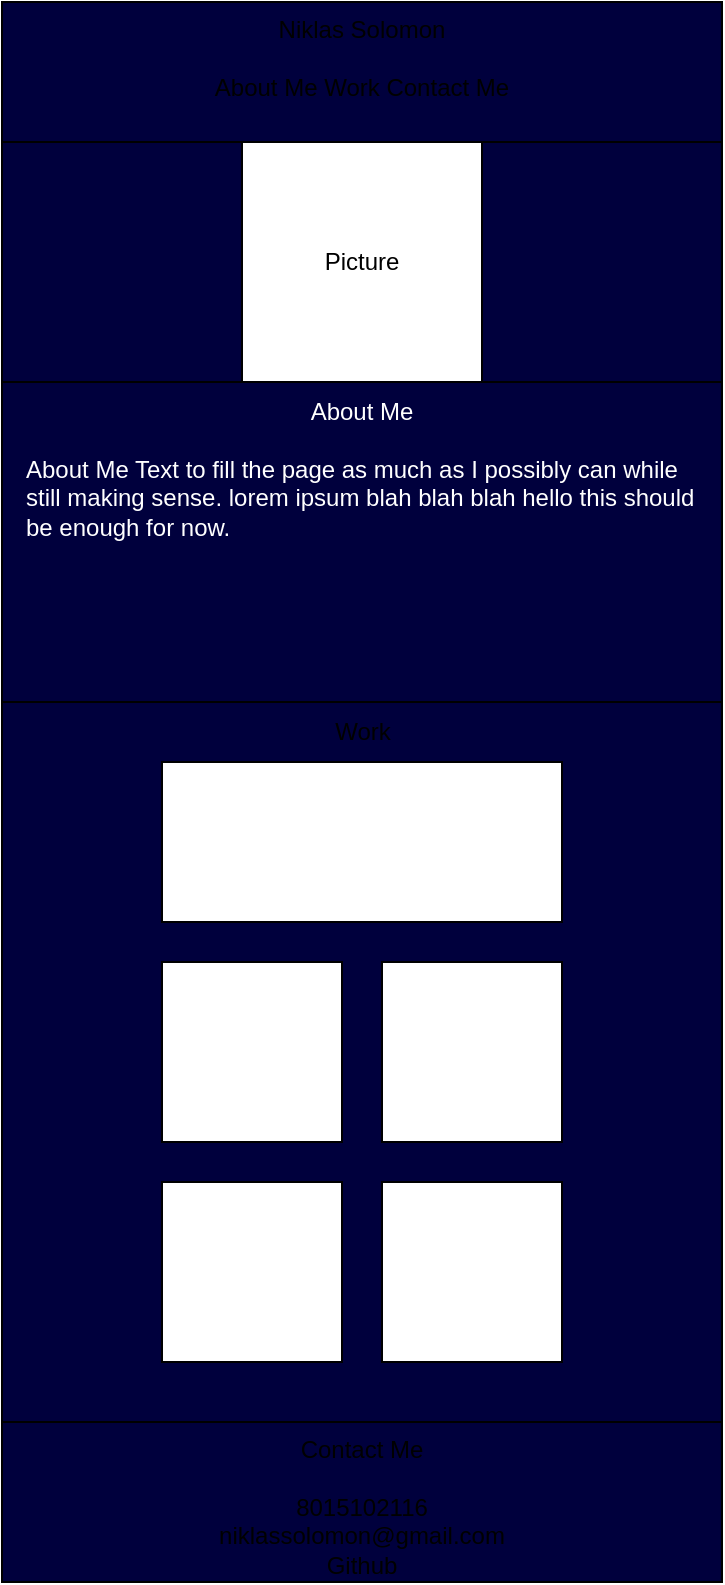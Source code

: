 <mxfile>
    <diagram id="k8RUF9QvY4_e5SgsS54f" name="Page-1">
        <mxGraphModel dx="664" dy="539" grid="1" gridSize="10" guides="1" tooltips="1" connect="1" arrows="1" fold="1" page="1" pageScale="1" pageWidth="850" pageHeight="1100" background="none" math="0" shadow="0">
            <root>
                <mxCell id="0"/>
                <mxCell id="1" parent="0"/>
                <mxCell id="5" value="" style="rounded=0;whiteSpace=wrap;html=1;fillColor=#00003D;" parent="1" vertex="1">
                    <mxGeometry x="120" y="120" width="360" height="120" as="geometry"/>
                </mxCell>
                <mxCell id="2" value="Niklas Solomon&lt;br&gt;&lt;br&gt;About Me Work Contact Me&lt;br&gt;" style="rounded=0;whiteSpace=wrap;html=1;verticalAlign=top;fillColor=#00003D;" parent="1" vertex="1">
                    <mxGeometry x="120" y="50" width="360" height="70" as="geometry"/>
                </mxCell>
                <mxCell id="4" value="Picture" style="whiteSpace=wrap;html=1;aspect=fixed;" parent="1" vertex="1">
                    <mxGeometry x="240" y="120" width="120" height="120" as="geometry"/>
                </mxCell>
                <mxCell id="6" value="" style="rounded=0;whiteSpace=wrap;html=1;align=center;fillColor=#00003D;" parent="1" vertex="1">
                    <mxGeometry x="120" y="240" width="360" height="160" as="geometry"/>
                </mxCell>
                <mxCell id="8" value="" style="rounded=0;whiteSpace=wrap;html=1;horizontal=1;verticalAlign=top;fillColor=#00003D;" parent="1" vertex="1">
                    <mxGeometry x="120" y="400" width="360" height="360" as="geometry"/>
                </mxCell>
                <mxCell id="9" value="Contact Me&lt;br&gt;&lt;br&gt;8015102116&lt;br&gt;niklassolomon@gmail.com&lt;br&gt;Github" style="rounded=0;whiteSpace=wrap;html=1;verticalAlign=top;fillColor=#00003D;" parent="1" vertex="1">
                    <mxGeometry x="120" y="760" width="360" height="80" as="geometry"/>
                </mxCell>
                <mxCell id="10" value="Work" style="text;html=1;strokeColor=none;fillColor=none;align=center;verticalAlign=middle;whiteSpace=wrap;rounded=0;" vertex="1" parent="1">
                    <mxGeometry x="267.5" y="400" width="65" height="30" as="geometry"/>
                </mxCell>
                <mxCell id="12" value="" style="rounded=0;whiteSpace=wrap;html=1;" vertex="1" parent="1">
                    <mxGeometry x="200" y="430" width="200" height="80" as="geometry"/>
                </mxCell>
                <mxCell id="13" value="" style="whiteSpace=wrap;html=1;aspect=fixed;" vertex="1" parent="1">
                    <mxGeometry x="200" y="530" width="90" height="90" as="geometry"/>
                </mxCell>
                <mxCell id="14" value="" style="whiteSpace=wrap;html=1;aspect=fixed;" vertex="1" parent="1">
                    <mxGeometry x="310" y="530" width="90" height="90" as="geometry"/>
                </mxCell>
                <mxCell id="15" value="" style="whiteSpace=wrap;html=1;aspect=fixed;" vertex="1" parent="1">
                    <mxGeometry x="200" y="640" width="90" height="90" as="geometry"/>
                </mxCell>
                <mxCell id="16" value="" style="whiteSpace=wrap;html=1;aspect=fixed;" vertex="1" parent="1">
                    <mxGeometry x="310" y="640" width="90" height="90" as="geometry"/>
                </mxCell>
                <mxCell id="17" value="&lt;font color=&quot;#ffffff&quot;&gt;About Me&lt;/font&gt;" style="text;html=1;strokeColor=none;fillColor=none;align=center;verticalAlign=middle;whiteSpace=wrap;rounded=0;fontColor=none;" vertex="1" parent="1">
                    <mxGeometry x="270" y="240" width="60" height="30" as="geometry"/>
                </mxCell>
                <mxCell id="18" value="About Me Text to fill the page as much as I possibly can while still making sense. lorem ipsum blah blah blah hello this should be enough for now." style="text;html=1;strokeColor=none;fillColor=none;align=left;verticalAlign=top;whiteSpace=wrap;rounded=0;fontColor=#FFFFFF;" vertex="1" parent="1">
                    <mxGeometry x="130" y="270" width="340" height="120" as="geometry"/>
                </mxCell>
            </root>
        </mxGraphModel>
    </diagram>
</mxfile>